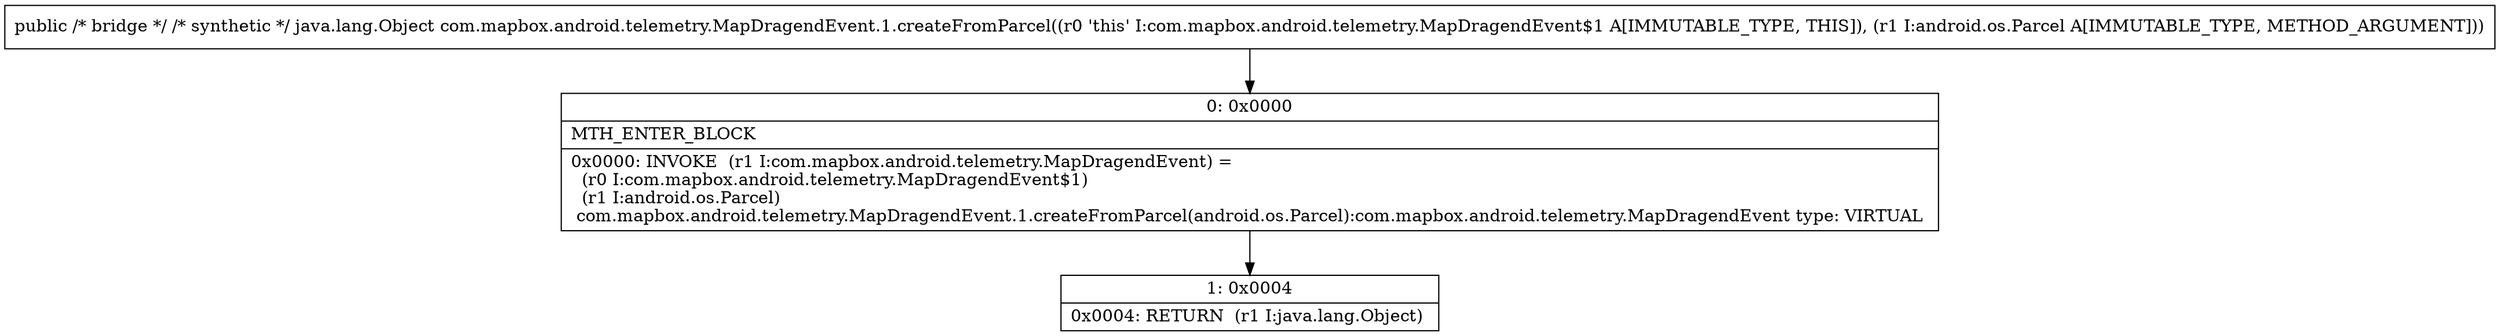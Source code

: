 digraph "CFG forcom.mapbox.android.telemetry.MapDragendEvent.1.createFromParcel(Landroid\/os\/Parcel;)Ljava\/lang\/Object;" {
Node_0 [shape=record,label="{0\:\ 0x0000|MTH_ENTER_BLOCK\l|0x0000: INVOKE  (r1 I:com.mapbox.android.telemetry.MapDragendEvent) = \l  (r0 I:com.mapbox.android.telemetry.MapDragendEvent$1)\l  (r1 I:android.os.Parcel)\l com.mapbox.android.telemetry.MapDragendEvent.1.createFromParcel(android.os.Parcel):com.mapbox.android.telemetry.MapDragendEvent type: VIRTUAL \l}"];
Node_1 [shape=record,label="{1\:\ 0x0004|0x0004: RETURN  (r1 I:java.lang.Object) \l}"];
MethodNode[shape=record,label="{public \/* bridge *\/ \/* synthetic *\/ java.lang.Object com.mapbox.android.telemetry.MapDragendEvent.1.createFromParcel((r0 'this' I:com.mapbox.android.telemetry.MapDragendEvent$1 A[IMMUTABLE_TYPE, THIS]), (r1 I:android.os.Parcel A[IMMUTABLE_TYPE, METHOD_ARGUMENT])) }"];
MethodNode -> Node_0;
Node_0 -> Node_1;
}

